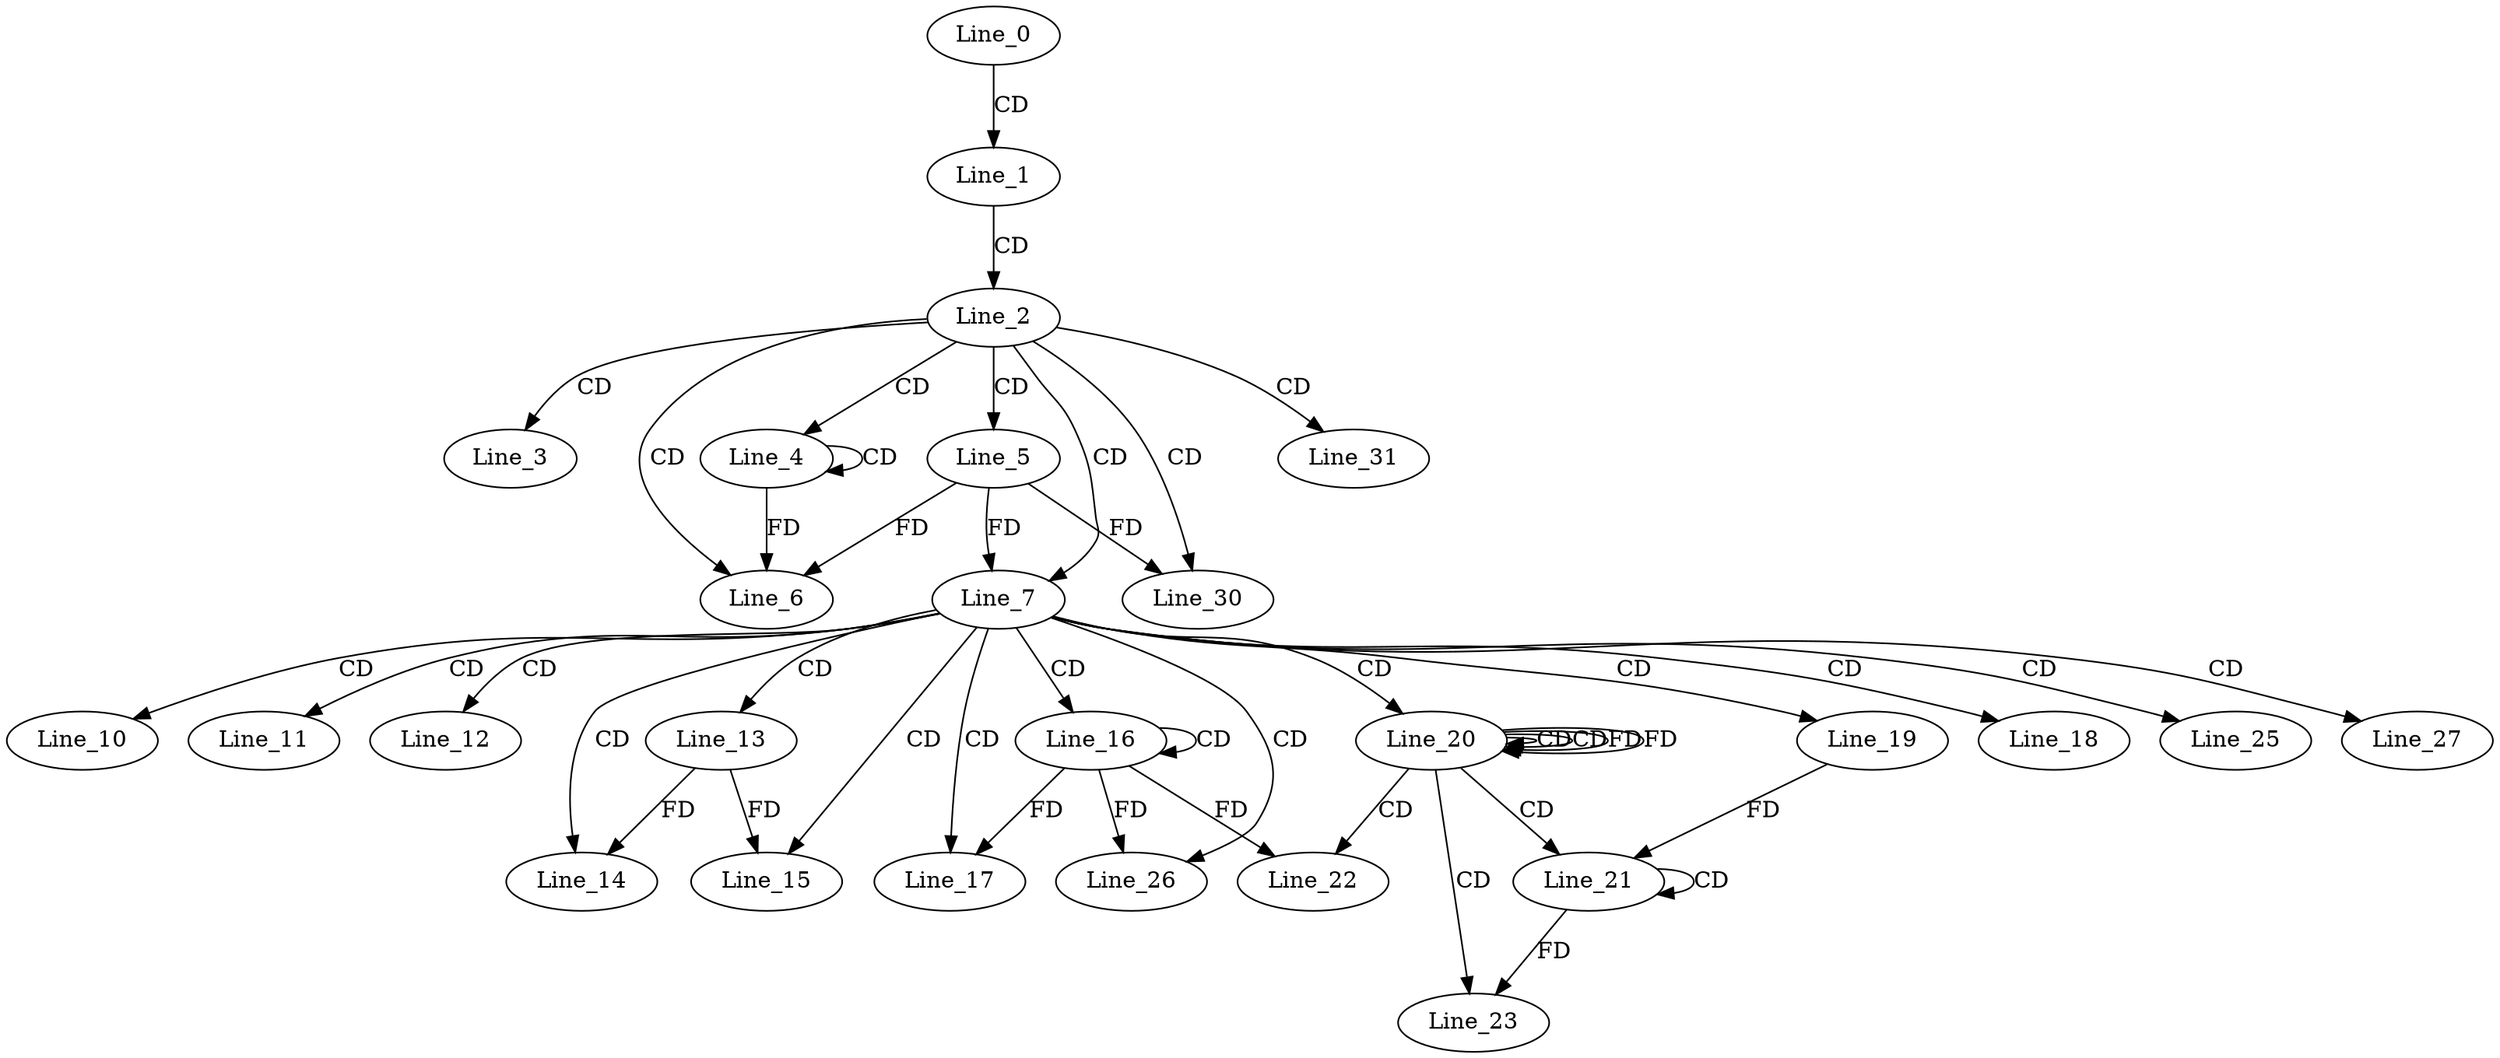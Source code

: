 digraph G {
  Line_0;
  Line_1;
  Line_2;
  Line_3;
  Line_4;
  Line_4;
  Line_5;
  Line_6;
  Line_7;
  Line_7;
  Line_10;
  Line_10;
  Line_11;
  Line_11;
  Line_12;
  Line_12;
  Line_13;
  Line_14;
  Line_14;
  Line_15;
  Line_15;
  Line_16;
  Line_16;
  Line_17;
  Line_18;
  Line_19;
  Line_20;
  Line_20;
  Line_20;
  Line_21;
  Line_21;
  Line_22;
  Line_23;
  Line_25;
  Line_26;
  Line_27;
  Line_30;
  Line_31;
  Line_0 -> Line_1 [ label="CD" ];
  Line_1 -> Line_2 [ label="CD" ];
  Line_2 -> Line_3 [ label="CD" ];
  Line_2 -> Line_4 [ label="CD" ];
  Line_4 -> Line_4 [ label="CD" ];
  Line_2 -> Line_5 [ label="CD" ];
  Line_2 -> Line_6 [ label="CD" ];
  Line_5 -> Line_6 [ label="FD" ];
  Line_4 -> Line_6 [ label="FD" ];
  Line_2 -> Line_7 [ label="CD" ];
  Line_5 -> Line_7 [ label="FD" ];
  Line_7 -> Line_10 [ label="CD" ];
  Line_7 -> Line_11 [ label="CD" ];
  Line_7 -> Line_12 [ label="CD" ];
  Line_7 -> Line_13 [ label="CD" ];
  Line_7 -> Line_14 [ label="CD" ];
  Line_13 -> Line_14 [ label="FD" ];
  Line_7 -> Line_15 [ label="CD" ];
  Line_13 -> Line_15 [ label="FD" ];
  Line_7 -> Line_16 [ label="CD" ];
  Line_16 -> Line_16 [ label="CD" ];
  Line_7 -> Line_17 [ label="CD" ];
  Line_16 -> Line_17 [ label="FD" ];
  Line_7 -> Line_18 [ label="CD" ];
  Line_7 -> Line_19 [ label="CD" ];
  Line_7 -> Line_20 [ label="CD" ];
  Line_20 -> Line_20 [ label="CD" ];
  Line_20 -> Line_20 [ label="CD" ];
  Line_20 -> Line_20 [ label="FD" ];
  Line_20 -> Line_21 [ label="CD" ];
  Line_21 -> Line_21 [ label="CD" ];
  Line_19 -> Line_21 [ label="FD" ];
  Line_20 -> Line_22 [ label="CD" ];
  Line_16 -> Line_22 [ label="FD" ];
  Line_20 -> Line_23 [ label="CD" ];
  Line_21 -> Line_23 [ label="FD" ];
  Line_7 -> Line_25 [ label="CD" ];
  Line_7 -> Line_26 [ label="CD" ];
  Line_16 -> Line_26 [ label="FD" ];
  Line_7 -> Line_27 [ label="CD" ];
  Line_2 -> Line_30 [ label="CD" ];
  Line_5 -> Line_30 [ label="FD" ];
  Line_2 -> Line_31 [ label="CD" ];
  Line_20 -> Line_20 [ label="FD" ];
}
